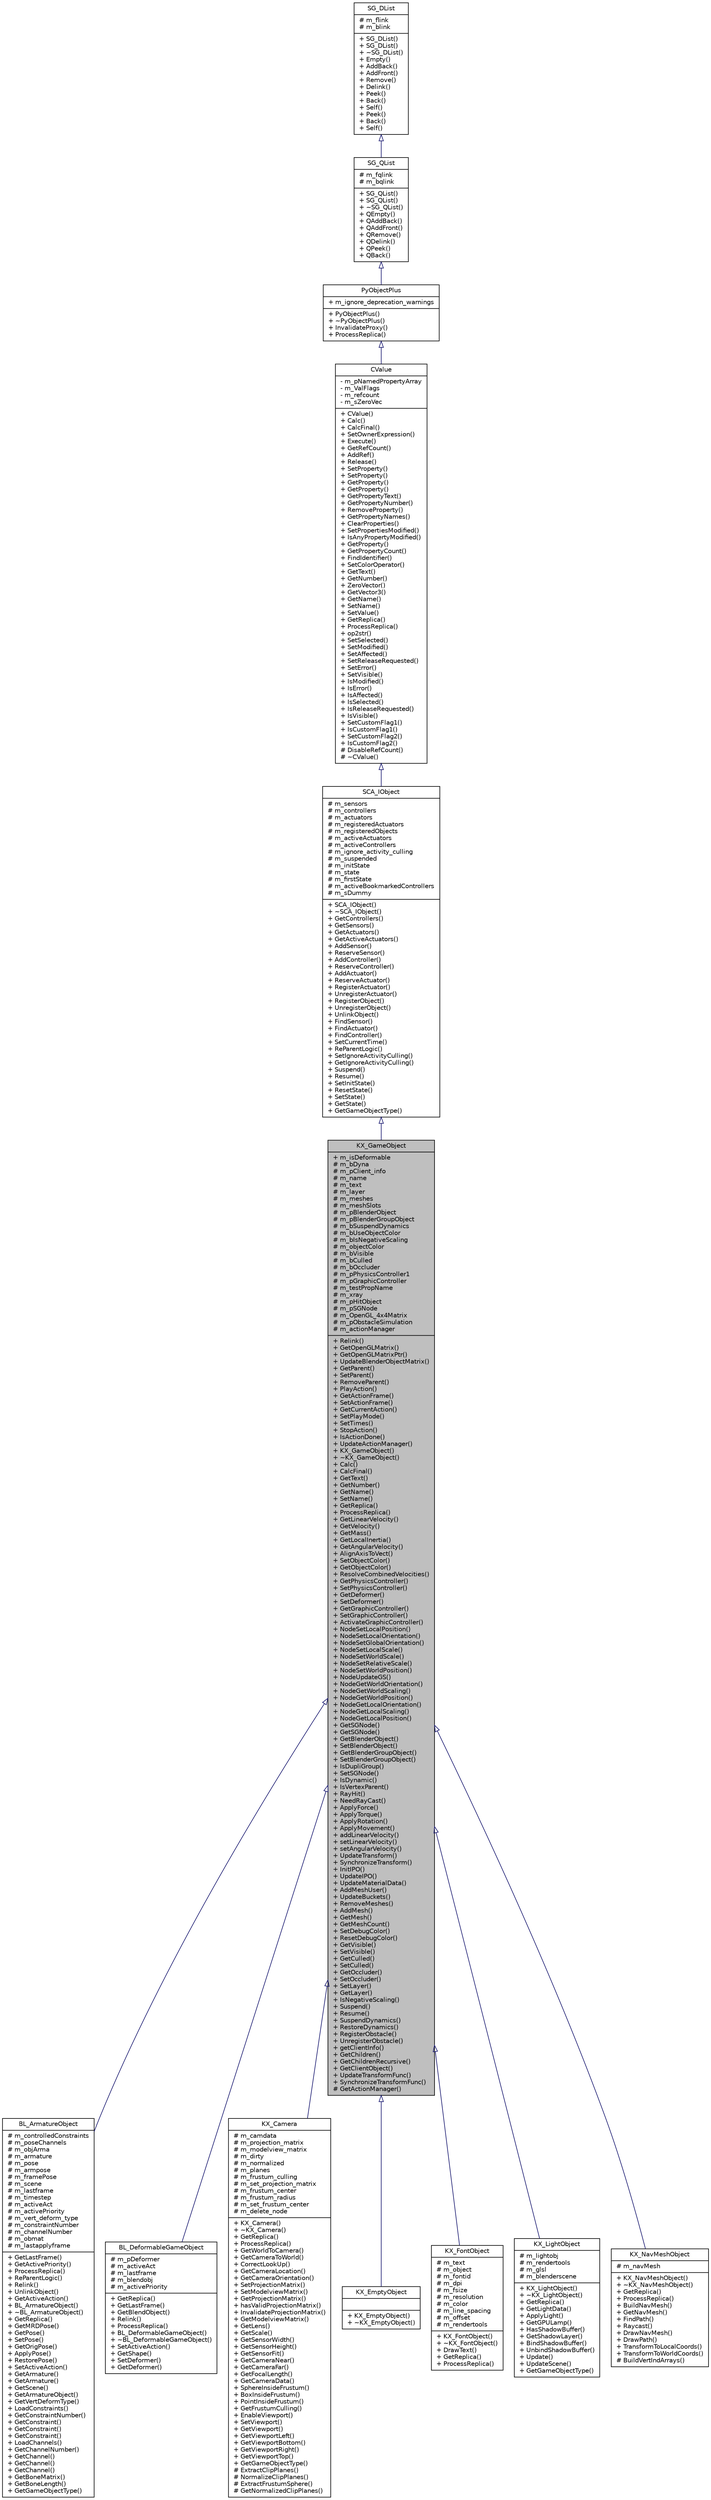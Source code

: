 digraph G
{
  edge [fontname="Helvetica",fontsize="10",labelfontname="Helvetica",labelfontsize="10"];
  node [fontname="Helvetica",fontsize="10",shape=record];
  Node1 [label="{KX_GameObject\n|+ m_isDeformable\l# m_bDyna\l# m_pClient_info\l# m_name\l# m_text\l# m_layer\l# m_meshes\l# m_meshSlots\l# m_pBlenderObject\l# m_pBlenderGroupObject\l# m_bSuspendDynamics\l# m_bUseObjectColor\l# m_bIsNegativeScaling\l# m_objectColor\l# m_bVisible\l# m_bCulled\l# m_bOccluder\l# m_pPhysicsController1\l# m_pGraphicController\l# m_testPropName\l# m_xray\l# m_pHitObject\l# m_pSGNode\l# m_OpenGL_4x4Matrix\l# m_pObstacleSimulation\l# m_actionManager\l|+ Relink()\l+ GetOpenGLMatrix()\l+ GetOpenGLMatrixPtr()\l+ UpdateBlenderObjectMatrix()\l+ GetParent()\l+ SetParent()\l+ RemoveParent()\l+ PlayAction()\l+ GetActionFrame()\l+ SetActionFrame()\l+ GetCurrentAction()\l+ SetPlayMode()\l+ SetTimes()\l+ StopAction()\l+ IsActionDone()\l+ UpdateActionManager()\l+ KX_GameObject()\l+ ~KX_GameObject()\l+ Calc()\l+ CalcFinal()\l+ GetText()\l+ GetNumber()\l+ GetName()\l+ SetName()\l+ GetReplica()\l+ ProcessReplica()\l+ GetLinearVelocity()\l+ GetVelocity()\l+ GetMass()\l+ GetLocalInertia()\l+ GetAngularVelocity()\l+ AlignAxisToVect()\l+ SetObjectColor()\l+ GetObjectColor()\l+ ResolveCombinedVelocities()\l+ GetPhysicsController()\l+ SetPhysicsController()\l+ GetDeformer()\l+ SetDeformer()\l+ GetGraphicController()\l+ SetGraphicController()\l+ ActivateGraphicController()\l+ NodeSetLocalPosition()\l+ NodeSetLocalOrientation()\l+ NodeSetGlobalOrientation()\l+ NodeSetLocalScale()\l+ NodeSetWorldScale()\l+ NodeSetRelativeScale()\l+ NodeSetWorldPosition()\l+ NodeUpdateGS()\l+ NodeGetWorldOrientation()\l+ NodeGetWorldScaling()\l+ NodeGetWorldPosition()\l+ NodeGetLocalOrientation()\l+ NodeGetLocalScaling()\l+ NodeGetLocalPosition()\l+ GetSGNode()\l+ GetSGNode()\l+ GetBlenderObject()\l+ SetBlenderObject()\l+ GetBlenderGroupObject()\l+ SetBlenderGroupObject()\l+ IsDupliGroup()\l+ SetSGNode()\l+ IsDynamic()\l+ IsVertexParent()\l+ RayHit()\l+ NeedRayCast()\l+ ApplyForce()\l+ ApplyTorque()\l+ ApplyRotation()\l+ ApplyMovement()\l+ addLinearVelocity()\l+ setLinearVelocity()\l+ setAngularVelocity()\l+ UpdateTransform()\l+ SynchronizeTransform()\l+ InitIPO()\l+ UpdateIPO()\l+ UpdateMaterialData()\l+ AddMeshUser()\l+ UpdateBuckets()\l+ RemoveMeshes()\l+ AddMesh()\l+ GetMesh()\l+ GetMeshCount()\l+ SetDebugColor()\l+ ResetDebugColor()\l+ GetVisible()\l+ SetVisible()\l+ GetCulled()\l+ SetCulled()\l+ GetOccluder()\l+ SetOccluder()\l+ SetLayer()\l+ GetLayer()\l+ IsNegativeScaling()\l+ Suspend()\l+ Resume()\l+ SuspendDynamics()\l+ RestoreDynamics()\l+ RegisterObstacle()\l+ UnregisterObstacle()\l+ getClientInfo()\l+ GetChildren()\l+ GetChildrenRecursive()\l+ GetClientObject()\l+ UpdateTransformFunc()\l+ SynchronizeTransformFunc()\l# GetActionManager()\l}",height=0.2,width=0.4,color="black", fillcolor="grey75", style="filled" fontcolor="black"];
  Node2 -> Node1 [dir=back,color="midnightblue",fontsize="10",style="solid",arrowtail="empty",fontname="Helvetica"];
  Node2 [label="{SCA_IObject\n|# m_sensors\l# m_controllers\l# m_actuators\l# m_registeredActuators\l# m_registeredObjects\l# m_activeActuators\l# m_activeControllers\l# m_ignore_activity_culling\l# m_suspended\l# m_initState\l# m_state\l# m_firstState\l# m_activeBookmarkedControllers\l# m_sDummy\l|+ SCA_IObject()\l+ ~SCA_IObject()\l+ GetControllers()\l+ GetSensors()\l+ GetActuators()\l+ GetActiveActuators()\l+ AddSensor()\l+ ReserveSensor()\l+ AddController()\l+ ReserveController()\l+ AddActuator()\l+ ReserveActuator()\l+ RegisterActuator()\l+ UnregisterActuator()\l+ RegisterObject()\l+ UnregisterObject()\l+ UnlinkObject()\l+ FindSensor()\l+ FindActuator()\l+ FindController()\l+ SetCurrentTime()\l+ ReParentLogic()\l+ SetIgnoreActivityCulling()\l+ GetIgnoreActivityCulling()\l+ Suspend()\l+ Resume()\l+ SetInitState()\l+ ResetState()\l+ SetState()\l+ GetState()\l+ GetGameObjectType()\l}",height=0.2,width=0.4,color="black", fillcolor="white", style="filled",URL="$da/d68/classSCA__IObject.html"];
  Node3 -> Node2 [dir=back,color="midnightblue",fontsize="10",style="solid",arrowtail="empty",fontname="Helvetica"];
  Node3 [label="{CValue\n|- m_pNamedPropertyArray\l- m_ValFlags\l- m_refcount\l- m_sZeroVec\l|+ CValue()\l+ Calc()\l+ CalcFinal()\l+ SetOwnerExpression()\l+ Execute()\l+ GetRefCount()\l+ AddRef()\l+ Release()\l+ SetProperty()\l+ SetProperty()\l+ GetProperty()\l+ GetProperty()\l+ GetPropertyText()\l+ GetPropertyNumber()\l+ RemoveProperty()\l+ GetPropertyNames()\l+ ClearProperties()\l+ SetPropertiesModified()\l+ IsAnyPropertyModified()\l+ GetProperty()\l+ GetPropertyCount()\l+ FindIdentifier()\l+ SetColorOperator()\l+ GetText()\l+ GetNumber()\l+ ZeroVector()\l+ GetVector3()\l+ GetName()\l+ SetName()\l+ SetValue()\l+ GetReplica()\l+ ProcessReplica()\l+ op2str()\l+ SetSelected()\l+ SetModified()\l+ SetAffected()\l+ SetReleaseRequested()\l+ SetError()\l+ SetVisible()\l+ IsModified()\l+ IsError()\l+ IsAffected()\l+ IsSelected()\l+ IsReleaseRequested()\l+ IsVisible()\l+ SetCustomFlag1()\l+ IsCustomFlag1()\l+ SetCustomFlag2()\l+ IsCustomFlag2()\l# DisableRefCount()\l# ~CValue()\l}",height=0.2,width=0.4,color="black", fillcolor="white", style="filled",URL="$d7/d9c/classCValue.html"];
  Node4 -> Node3 [dir=back,color="midnightblue",fontsize="10",style="solid",arrowtail="empty",fontname="Helvetica"];
  Node4 [label="{PyObjectPlus\n|+ m_ignore_deprecation_warnings\l|+ PyObjectPlus()\l+ ~PyObjectPlus()\l+ InvalidateProxy()\l+ ProcessReplica()\l}",height=0.2,width=0.4,color="black", fillcolor="white", style="filled",URL="$d0/dbc/classPyObjectPlus.html"];
  Node5 -> Node4 [dir=back,color="midnightblue",fontsize="10",style="solid",arrowtail="empty",fontname="Helvetica"];
  Node5 [label="{SG_QList\n|# m_fqlink\l# m_bqlink\l|+ SG_QList()\l+ SG_QList()\l+ ~SG_QList()\l+ QEmpty()\l+ QAddBack()\l+ QAddFront()\l+ QRemove()\l+ QDelink()\l+ QPeek()\l+ QBack()\l}",height=0.2,width=0.4,color="black", fillcolor="white", style="filled",URL="$d6/d05/classSG__QList.html"];
  Node6 -> Node5 [dir=back,color="midnightblue",fontsize="10",style="solid",arrowtail="empty",fontname="Helvetica"];
  Node6 [label="{SG_DList\n|# m_flink\l# m_blink\l|+ SG_DList()\l+ SG_DList()\l+ ~SG_DList()\l+ Empty()\l+ AddBack()\l+ AddFront()\l+ Remove()\l+ Delink()\l+ Peek()\l+ Back()\l+ Self()\l+ Peek()\l+ Back()\l+ Self()\l}",height=0.2,width=0.4,color="black", fillcolor="white", style="filled",URL="$db/d57/classSG__DList.html"];
  Node1 -> Node7 [dir=back,color="midnightblue",fontsize="10",style="solid",arrowtail="empty",fontname="Helvetica"];
  Node7 [label="{BL_ArmatureObject\n|# m_controlledConstraints\l# m_poseChannels\l# m_objArma\l# m_armature\l# m_pose\l# m_armpose\l# m_framePose\l# m_scene\l# m_lastframe\l# m_timestep\l# m_activeAct\l# m_activePriority\l# m_vert_deform_type\l# m_constraintNumber\l# m_channelNumber\l# m_obmat\l# m_lastapplyframe\l|+ GetLastFrame()\l+ GetActivePriority()\l+ ProcessReplica()\l+ ReParentLogic()\l+ Relink()\l+ UnlinkObject()\l+ GetActiveAction()\l+ BL_ArmatureObject()\l+ ~BL_ArmatureObject()\l+ GetReplica()\l+ GetMRDPose()\l+ GetPose()\l+ SetPose()\l+ GetOrigPose()\l+ ApplyPose()\l+ RestorePose()\l+ SetActiveAction()\l+ GetArmature()\l+ GetArmature()\l+ GetScene()\l+ GetArmatureObject()\l+ GetVertDeformType()\l+ LoadConstraints()\l+ GetConstraintNumber()\l+ GetConstraint()\l+ GetConstraint()\l+ GetConstraint()\l+ LoadChannels()\l+ GetChannelNumber()\l+ GetChannel()\l+ GetChannel()\l+ GetChannel()\l+ GetBoneMatrix()\l+ GetBoneLength()\l+ GetGameObjectType()\l}",height=0.2,width=0.4,color="black", fillcolor="white", style="filled",URL="$d7/d42/classBL__ArmatureObject.html"];
  Node1 -> Node8 [dir=back,color="midnightblue",fontsize="10",style="solid",arrowtail="empty",fontname="Helvetica"];
  Node8 [label="{BL_DeformableGameObject\n|# m_pDeformer\l# m_activeAct\l# m_lastframe\l# m_blendobj\l# m_activePriority\l|+ GetReplica()\l+ GetLastFrame()\l+ GetBlendObject()\l+ Relink()\l+ ProcessReplica()\l+ BL_DeformableGameObject()\l+ ~BL_DeformableGameObject()\l+ SetActiveAction()\l+ GetShape()\l+ SetDeformer()\l+ GetDeformer()\l}",height=0.2,width=0.4,color="black", fillcolor="white", style="filled",URL="$d2/d95/classBL__DeformableGameObject.html"];
  Node1 -> Node9 [dir=back,color="midnightblue",fontsize="10",style="solid",arrowtail="empty",fontname="Helvetica"];
  Node9 [label="{KX_Camera\n|# m_camdata\l# m_projection_matrix\l# m_modelview_matrix\l# m_dirty\l# m_normalized\l# m_planes\l# m_frustum_culling\l# m_set_projection_matrix\l# m_frustum_center\l# m_frustum_radius\l# m_set_frustum_center\l# m_delete_node\l|+ KX_Camera()\l+ ~KX_Camera()\l+ GetReplica()\l+ ProcessReplica()\l+ GetWorldToCamera()\l+ GetCameraToWorld()\l+ CorrectLookUp()\l+ GetCameraLocation()\l+ GetCameraOrientation()\l+ SetProjectionMatrix()\l+ SetModelviewMatrix()\l+ GetProjectionMatrix()\l+ hasValidProjectionMatrix()\l+ InvalidateProjectionMatrix()\l+ GetModelviewMatrix()\l+ GetLens()\l+ GetScale()\l+ GetSensorWidth()\l+ GetSensorHeight()\l+ GetSensorFit()\l+ GetCameraNear()\l+ GetCameraFar()\l+ GetFocalLength()\l+ GetCameraData()\l+ SphereInsideFrustum()\l+ BoxInsideFrustum()\l+ PointInsideFrustum()\l+ GetFrustumCulling()\l+ EnableViewport()\l+ SetViewport()\l+ GetViewport()\l+ GetViewportLeft()\l+ GetViewportBottom()\l+ GetViewportRight()\l+ GetViewportTop()\l+ GetGameObjectType()\l# ExtractClipPlanes()\l# NormalizeClipPlanes()\l# ExtractFrustumSphere()\l# GetNormalizedClipPlanes()\l}",height=0.2,width=0.4,color="black", fillcolor="white", style="filled",URL="$dc/d6b/classKX__Camera.html"];
  Node1 -> Node10 [dir=back,color="midnightblue",fontsize="10",style="solid",arrowtail="empty",fontname="Helvetica"];
  Node10 [label="{KX_EmptyObject\n||+ KX_EmptyObject()\l+ ~KX_EmptyObject()\l}",height=0.2,width=0.4,color="black", fillcolor="white", style="filled",URL="$df/d77/classKX__EmptyObject.html"];
  Node1 -> Node11 [dir=back,color="midnightblue",fontsize="10",style="solid",arrowtail="empty",fontname="Helvetica"];
  Node11 [label="{KX_FontObject\n|# m_text\l# m_object\l# m_fontid\l# m_dpi\l# m_fsize\l# m_resolution\l# m_color\l# m_line_spacing\l# m_offset\l# m_rendertools\l|+ KX_FontObject()\l+ ~KX_FontObject()\l+ DrawText()\l+ GetReplica()\l+ ProcessReplica()\l}",height=0.2,width=0.4,color="black", fillcolor="white", style="filled",URL="$d1/d47/classKX__FontObject.html"];
  Node1 -> Node12 [dir=back,color="midnightblue",fontsize="10",style="solid",arrowtail="empty",fontname="Helvetica"];
  Node12 [label="{KX_LightObject\n|# m_lightobj\l# m_rendertools\l# m_glsl\l# m_blenderscene\l|+ KX_LightObject()\l+ ~KX_LightObject()\l+ GetReplica()\l+ GetLightData()\l+ ApplyLight()\l+ GetGPULamp()\l+ HasShadowBuffer()\l+ GetShadowLayer()\l+ BindShadowBuffer()\l+ UnbindShadowBuffer()\l+ Update()\l+ UpdateScene()\l+ GetGameObjectType()\l}",height=0.2,width=0.4,color="black", fillcolor="white", style="filled",URL="$d8/d31/classKX__LightObject.html"];
  Node1 -> Node13 [dir=back,color="midnightblue",fontsize="10",style="solid",arrowtail="empty",fontname="Helvetica"];
  Node13 [label="{KX_NavMeshObject\n|# m_navMesh\l|+ KX_NavMeshObject()\l+ ~KX_NavMeshObject()\l+ GetReplica()\l+ ProcessReplica()\l+ BuildNavMesh()\l+ GetNavMesh()\l+ FindPath()\l+ Raycast()\l+ DrawNavMesh()\l+ DrawPath()\l+ TransformToLocalCoords()\l+ TransformToWorldCoords()\l# BuildVertIndArrays()\l}",height=0.2,width=0.4,color="black", fillcolor="white", style="filled",URL="$db/d94/classKX__NavMeshObject.html"];
}
